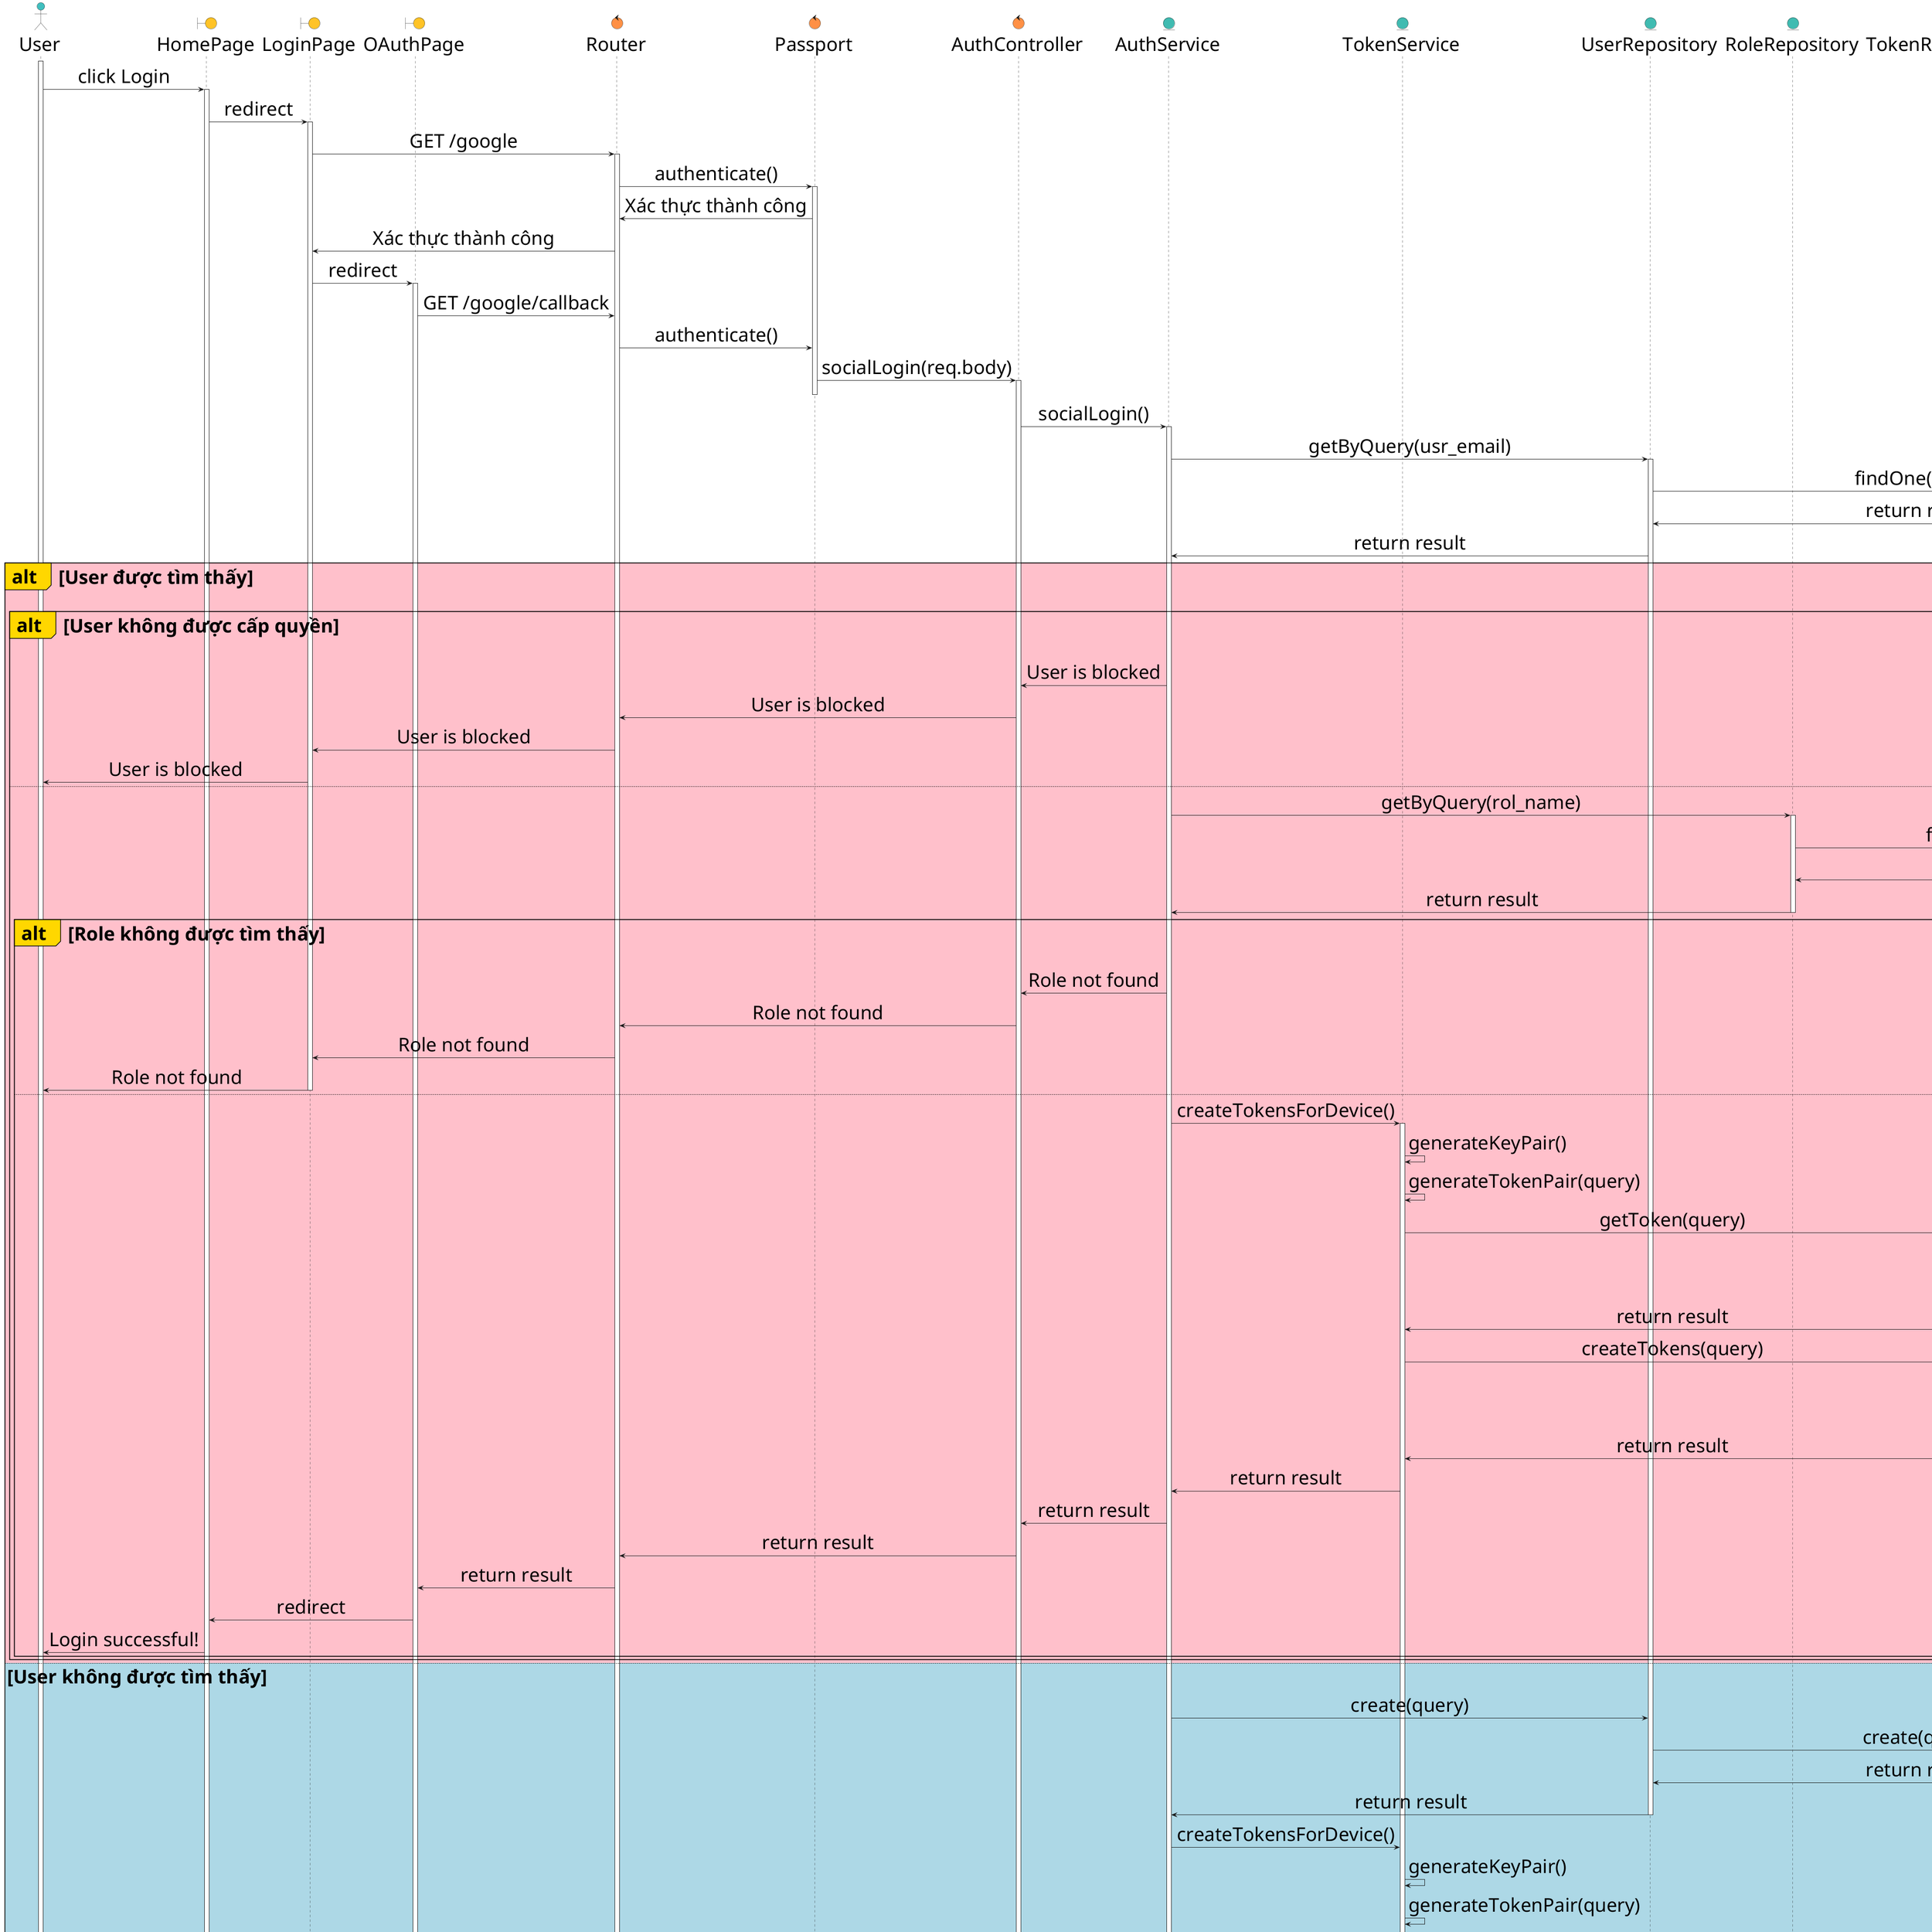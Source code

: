 @startuml

skinparam defaultFontSize 40        
skinparam SequenceMessageAlign center 

actor User as User #40BFBF
boundary "HomePage" as HomePage #ffc327
boundary "LoginPage" as LoginPage #ffc327
boundary "OAuthPage" as OAuthPage #ffc327
control Router as Router #ff9045
control Passport as Passport #ff9045
control AuthController as AuthController #ff9045
entity AuthService as AuthService #40bbb1
entity TokenService as TokenService #40bbb1
entity UserRepository as UserRepository #40bbb1
entity RoleRepository as RoleRepository #40bbb1
entity TokenRepository as TokenRepository #40bbb1
database MongoDB as DB #4CAF50

activate User
User -> HomePage: click Login
activate HomePage

HomePage -> LoginPage: redirect
activate LoginPage

LoginPage -> Router: GET /google
activate Router

Router -> Passport: authenticate()
activate Passport

Passport -> Router: Xác thực thành công

Router -> LoginPage: Xác thực thành công

LoginPage -> OAuthPage: redirect
activate OAuthPage

OAuthPage -> Router: GET /google/callback

Router -> Passport: authenticate()

Passport -> AuthController: socialLogin(req.body)
activate AuthController
deactivate Passport

AuthController -> AuthService: socialLogin()
activate AuthService

AuthService -> UserRepository: getByQuery(usr_email)
activate UserRepository

UserRepository -> DB: findOne(query)
activate DB

DB -> UserRepository: return result
UserRepository -> AuthService: return result

alt#Gold #Pink User được tìm thấy
    alt#Gold User không được cấp quyền
        AuthService -> AuthController: User is blocked
        AuthController -> Router: User is blocked
        Router -> LoginPage: User is blocked
        LoginPage -> User: User is blocked
    else
        AuthService -> RoleRepository: getByQuery(rol_name)
        activate RoleRepository

        RoleRepository -> DB: findOne(query)
        DB -> RoleRepository: return result
        RoleRepository -> AuthService: return result
        deactivate RoleRepository

        alt#Gold Role không được tìm thấy
            AuthService -> AuthController: Role not found
            AuthController -> Router: Role not found
            Router -> LoginPage: Role not found
            LoginPage -> User: Role not found
            deactivate LoginPage
        else
            AuthService -> TokenService: createTokensForDevice()
            activate TokenService

            TokenService -> TokenService: generateKeyPair()
            TokenService -> TokenService: generateTokenPair(query)
            TokenService -> TokenRepository: getToken(query)
            activate TokenRepository

            TokenRepository -> DB: findOne(query)
            DB -> TokenRepository: return result
            TokenRepository -> TokenService: return result
            TokenService -> TokenRepository: createTokens(query)
            TokenRepository -> DB: findOneAndUpdate(query)
            DB -> TokenRepository: return result
            TokenRepository -> TokenService: return result
            TokenService -> AuthService: return result
            AuthService -> AuthController: return result
            AuthController -> Router: return result
            Router -> OAuthPage: return result
            OAuthPage -> HomePage: redirect
            HomePage -> User: Login successful!
        end
    end

else #LightBlue User không được tìm thấy
    AuthService -> UserRepository: create(query)
    UserRepository -> DB: create(query)
    DB -> UserRepository: return result
    UserRepository -> AuthService: return result
    deactivate UserRepository

    AuthService -> TokenService: createTokensForDevice()
    TokenService -> TokenService: generateKeyPair()
    TokenService -> TokenService: generateTokenPair(query)
    TokenService -> TokenRepository: getToken(query)
    TokenRepository -> DB: findOne(query)
    DB -> TokenRepository: return result
    TokenRepository -> TokenService: return result
    TokenService -> TokenRepository: createTokens(query)
    TokenRepository -> DB: findOneAndUpdate(query)
    DB -> TokenRepository: return result
    deactivate DB

    TokenRepository -> TokenService: return result
    deactivate TokenRepository

    TokenService -> AuthService: return result
    deactivate TokenService

    AuthService -> AuthController: return result
    deactivate AuthService

    AuthController -> Router: return result
    deactivate AuthController

    Router -> OAuthPage: return result
    deactivate Router

    OAuthPage -> HomePage: redirect
    deactivate OAuthPage

    HomePage -> User: Login successful!
    deactivate HomePage
end

@enduml